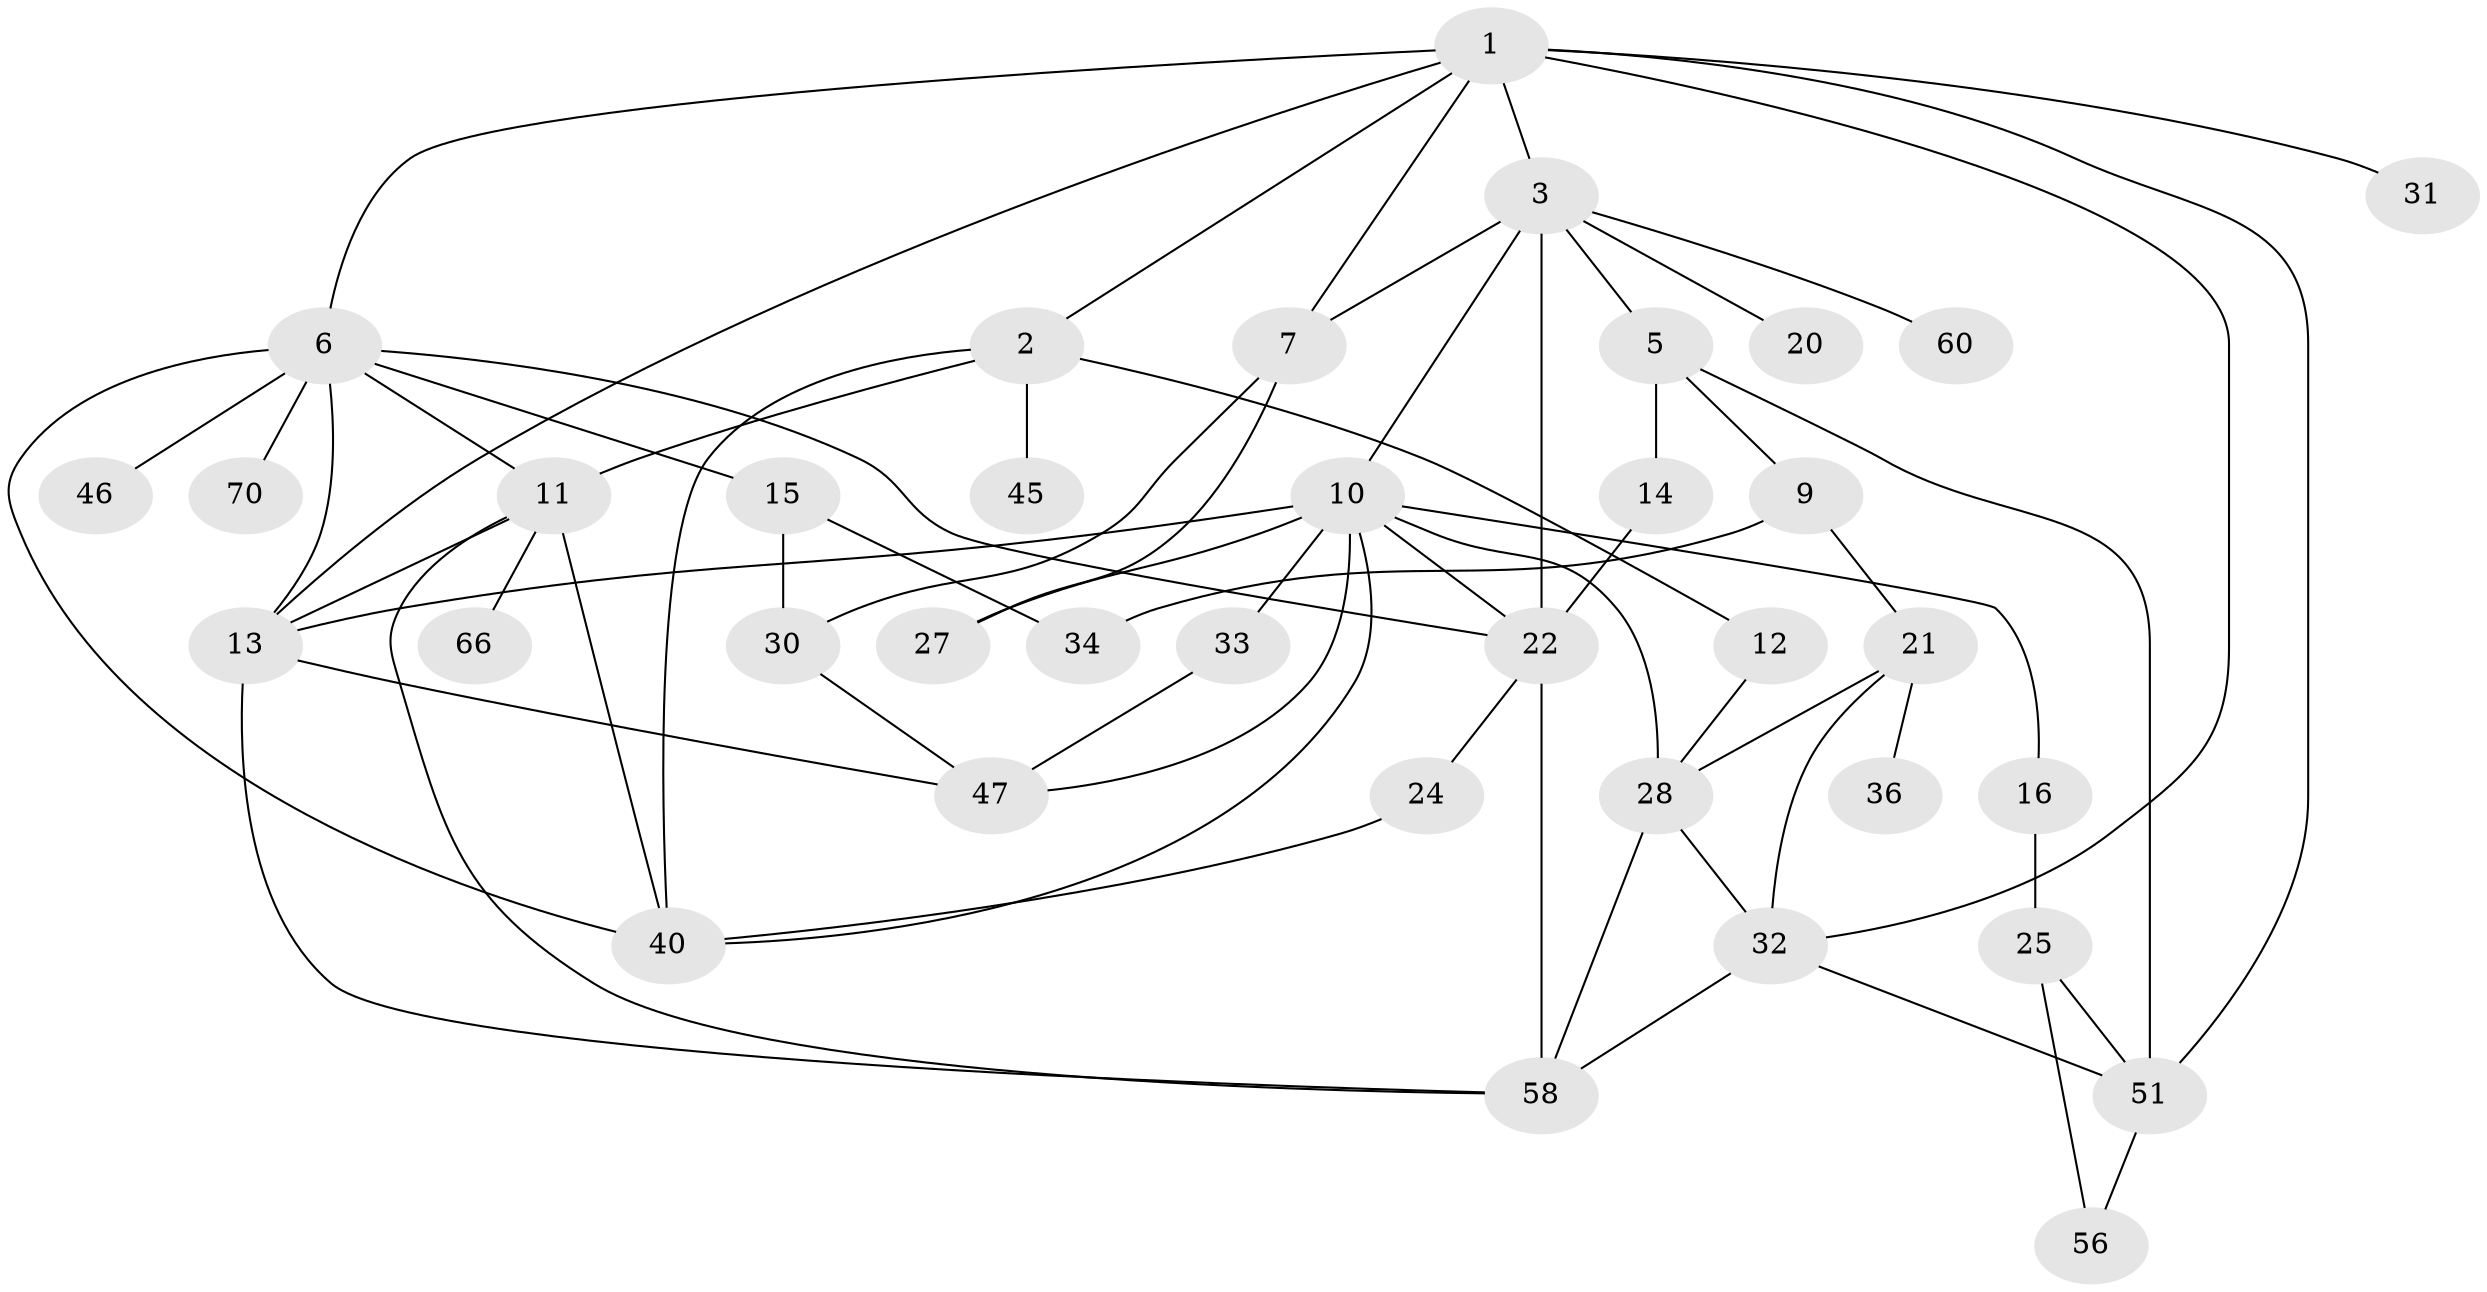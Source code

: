 // original degree distribution, {8: 0.013513513513513514, 5: 0.06756756756756757, 4: 0.13513513513513514, 6: 0.04054054054054054, 2: 0.32432432432432434, 3: 0.20270270270270271, 7: 0.013513513513513514, 1: 0.20270270270270271}
// Generated by graph-tools (version 1.1) at 2025/13/03/09/25 04:13:37]
// undirected, 37 vertices, 66 edges
graph export_dot {
graph [start="1"]
  node [color=gray90,style=filled];
  1;
  2;
  3 [super="+4"];
  5;
  6 [super="+29+8+61"];
  7 [super="+26"];
  9;
  10 [super="+18"];
  11 [super="+59+35"];
  12;
  13 [super="+19"];
  14 [super="+38"];
  15 [super="+17"];
  16;
  20;
  21;
  22 [super="+72+23"];
  24 [super="+55"];
  25 [super="+49"];
  27 [super="+48"];
  28 [super="+57+41"];
  30 [super="+43"];
  31;
  32 [super="+39"];
  33;
  34 [super="+37"];
  36;
  40 [super="+63+62"];
  45 [super="+64"];
  46;
  47 [super="+69"];
  51 [super="+65+52"];
  56;
  58 [super="+73"];
  60;
  66;
  70;
  1 -- 2;
  1 -- 3;
  1 -- 6;
  1 -- 13;
  1 -- 31;
  1 -- 32;
  1 -- 51;
  1 -- 7;
  2 -- 11;
  2 -- 12;
  2 -- 45;
  2 -- 40;
  3 -- 5;
  3 -- 7;
  3 -- 10;
  3 -- 20;
  3 -- 60;
  3 -- 22;
  5 -- 9;
  5 -- 14;
  5 -- 51;
  6 -- 40;
  6 -- 70;
  6 -- 46;
  6 -- 15;
  6 -- 11;
  6 -- 22;
  6 -- 13;
  7 -- 27;
  7 -- 30;
  9 -- 21;
  9 -- 34;
  10 -- 16;
  10 -- 33;
  10 -- 13;
  10 -- 28;
  10 -- 47;
  10 -- 40;
  10 -- 27;
  10 -- 22;
  11 -- 40;
  11 -- 66;
  11 -- 13;
  11 -- 58;
  12 -- 28;
  13 -- 58;
  13 -- 47;
  14 -- 22;
  15 -- 30;
  15 -- 34;
  16 -- 25;
  21 -- 28;
  21 -- 32;
  21 -- 36;
  22 -- 24;
  22 -- 58;
  24 -- 40;
  25 -- 51;
  25 -- 56;
  28 -- 58;
  28 -- 32;
  30 -- 47;
  32 -- 51;
  32 -- 58;
  33 -- 47;
  51 -- 56;
}
